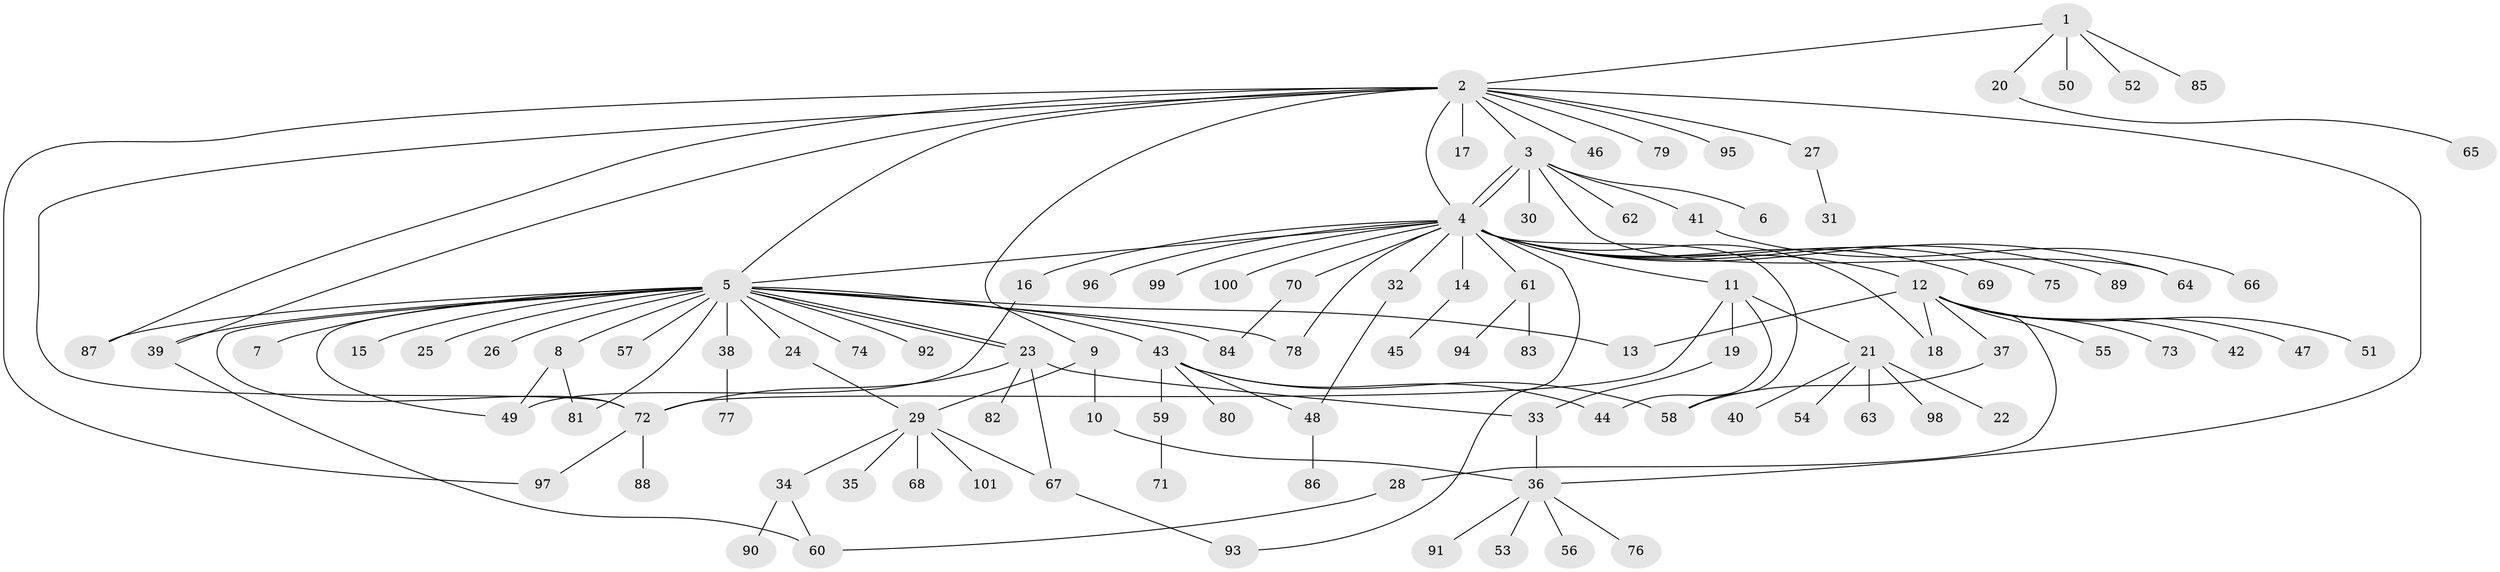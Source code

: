 // Generated by graph-tools (version 1.1) at 2025/49/03/09/25 03:49:56]
// undirected, 101 vertices, 130 edges
graph export_dot {
graph [start="1"]
  node [color=gray90,style=filled];
  1;
  2;
  3;
  4;
  5;
  6;
  7;
  8;
  9;
  10;
  11;
  12;
  13;
  14;
  15;
  16;
  17;
  18;
  19;
  20;
  21;
  22;
  23;
  24;
  25;
  26;
  27;
  28;
  29;
  30;
  31;
  32;
  33;
  34;
  35;
  36;
  37;
  38;
  39;
  40;
  41;
  42;
  43;
  44;
  45;
  46;
  47;
  48;
  49;
  50;
  51;
  52;
  53;
  54;
  55;
  56;
  57;
  58;
  59;
  60;
  61;
  62;
  63;
  64;
  65;
  66;
  67;
  68;
  69;
  70;
  71;
  72;
  73;
  74;
  75;
  76;
  77;
  78;
  79;
  80;
  81;
  82;
  83;
  84;
  85;
  86;
  87;
  88;
  89;
  90;
  91;
  92;
  93;
  94;
  95;
  96;
  97;
  98;
  99;
  100;
  101;
  1 -- 2;
  1 -- 20;
  1 -- 50;
  1 -- 52;
  1 -- 85;
  2 -- 3;
  2 -- 4;
  2 -- 5;
  2 -- 9;
  2 -- 17;
  2 -- 27;
  2 -- 36;
  2 -- 39;
  2 -- 46;
  2 -- 72;
  2 -- 79;
  2 -- 87;
  2 -- 95;
  2 -- 97;
  3 -- 4;
  3 -- 4;
  3 -- 6;
  3 -- 30;
  3 -- 41;
  3 -- 62;
  3 -- 64;
  4 -- 5;
  4 -- 11;
  4 -- 12;
  4 -- 14;
  4 -- 16;
  4 -- 18;
  4 -- 32;
  4 -- 58;
  4 -- 61;
  4 -- 64;
  4 -- 69;
  4 -- 70;
  4 -- 75;
  4 -- 78;
  4 -- 89;
  4 -- 93;
  4 -- 96;
  4 -- 99;
  4 -- 100;
  5 -- 7;
  5 -- 8;
  5 -- 13;
  5 -- 15;
  5 -- 23;
  5 -- 23;
  5 -- 24;
  5 -- 25;
  5 -- 26;
  5 -- 38;
  5 -- 39;
  5 -- 43;
  5 -- 49;
  5 -- 57;
  5 -- 72;
  5 -- 74;
  5 -- 78;
  5 -- 81;
  5 -- 84;
  5 -- 87;
  5 -- 92;
  8 -- 49;
  8 -- 81;
  9 -- 10;
  9 -- 29;
  10 -- 36;
  11 -- 19;
  11 -- 21;
  11 -- 44;
  11 -- 72;
  12 -- 13;
  12 -- 18;
  12 -- 28;
  12 -- 37;
  12 -- 42;
  12 -- 47;
  12 -- 51;
  12 -- 55;
  12 -- 73;
  14 -- 45;
  16 -- 49;
  19 -- 33;
  20 -- 65;
  21 -- 22;
  21 -- 40;
  21 -- 54;
  21 -- 63;
  21 -- 98;
  23 -- 33;
  23 -- 67;
  23 -- 72;
  23 -- 82;
  24 -- 29;
  27 -- 31;
  28 -- 60;
  29 -- 34;
  29 -- 35;
  29 -- 67;
  29 -- 68;
  29 -- 101;
  32 -- 48;
  33 -- 36;
  34 -- 60;
  34 -- 90;
  36 -- 53;
  36 -- 56;
  36 -- 76;
  36 -- 91;
  37 -- 58;
  38 -- 77;
  39 -- 60;
  41 -- 66;
  43 -- 44;
  43 -- 48;
  43 -- 58;
  43 -- 59;
  43 -- 80;
  48 -- 86;
  59 -- 71;
  61 -- 83;
  61 -- 94;
  67 -- 93;
  70 -- 84;
  72 -- 88;
  72 -- 97;
}
